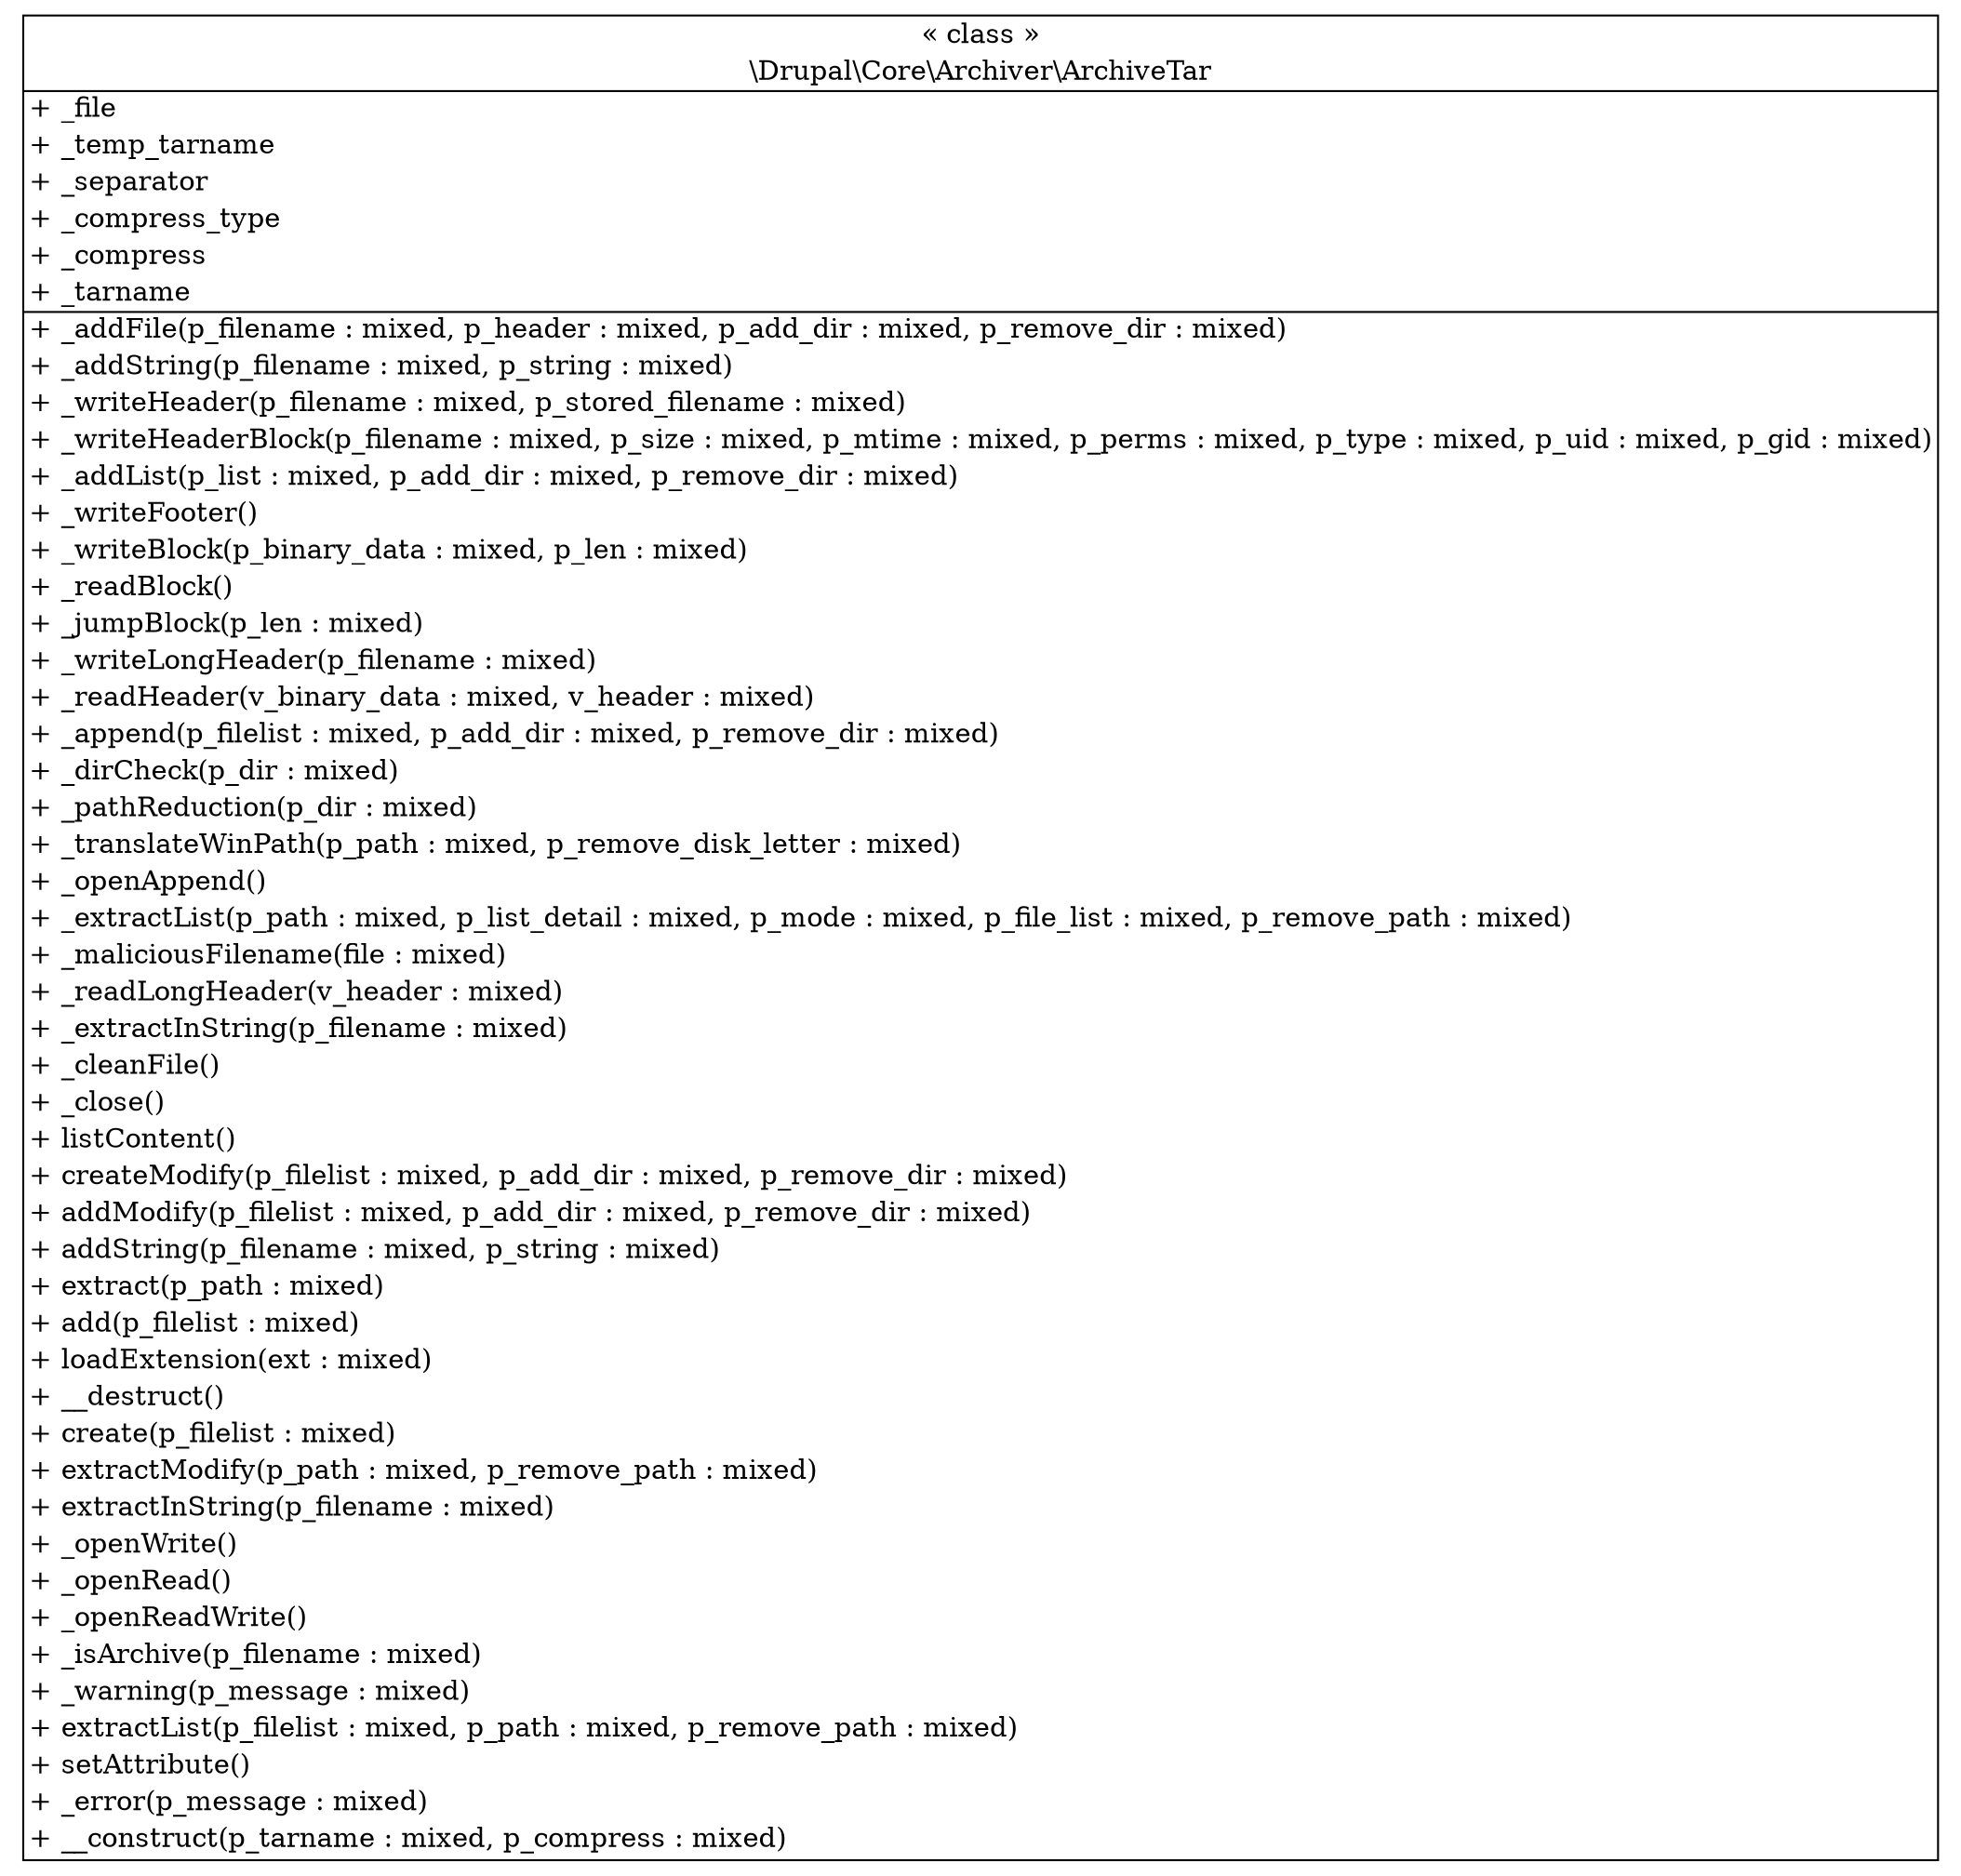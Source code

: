 digraph "Class Diagram" {
  node [shape=plaintext]
  "\\Drupal\\Core\\Archiver\\ArchiveTar" [
    label=<
<table border="1" cellpadding="2" cellspacing="0" cellborder="0">
<tr><td align="center">&laquo; class &raquo;</td></tr>
<tr><td align="center" title="class ArchiveTar">\\Drupal\\Core\\Archiver\\ArchiveTar</td></tr><hr />
<tr><td align="left" title="public _file">+ _file</td></tr>
<tr><td align="left" title="public _temp_tarname">+ _temp_tarname</td></tr>
<tr><td align="left" title="public _separator">+ _separator</td></tr>
<tr><td align="left" title="public _compress_type">+ _compress_type</td></tr>
<tr><td align="left" title="public _compress">+ _compress</td></tr>
<tr><td align="left" title="public _tarname">+ _tarname</td></tr>
<hr />
<tr><td align="left" title="public _addFile">+ _addFile(p_filename : mixed, p_header : mixed, p_add_dir : mixed, p_remove_dir : mixed)</td></tr>
<tr><td align="left" title="public _addString">+ _addString(p_filename : mixed, p_string : mixed)</td></tr>
<tr><td align="left" title="public _writeHeader">+ _writeHeader(p_filename : mixed, p_stored_filename : mixed)</td></tr>
<tr><td align="left" title="public _writeHeaderBlock">+ _writeHeaderBlock(p_filename : mixed, p_size : mixed, p_mtime : mixed, p_perms : mixed, p_type : mixed, p_uid : mixed, p_gid : mixed)</td></tr>
<tr><td align="left" title="public _addList">+ _addList(p_list : mixed, p_add_dir : mixed, p_remove_dir : mixed)</td></tr>
<tr><td align="left" title="public _writeFooter">+ _writeFooter()</td></tr>
<tr><td align="left" title="public _writeBlock">+ _writeBlock(p_binary_data : mixed, p_len : mixed)</td></tr>
<tr><td align="left" title="public _readBlock">+ _readBlock()</td></tr>
<tr><td align="left" title="public _jumpBlock">+ _jumpBlock(p_len : mixed)</td></tr>
<tr><td align="left" title="public _writeLongHeader">+ _writeLongHeader(p_filename : mixed)</td></tr>
<tr><td align="left" title="public _readHeader">+ _readHeader(v_binary_data : mixed, v_header : mixed)</td></tr>
<tr><td align="left" title="public _append">+ _append(p_filelist : mixed, p_add_dir : mixed, p_remove_dir : mixed)</td></tr>
<tr><td align="left" title="public _dirCheck">+ _dirCheck(p_dir : mixed)</td></tr>
<tr><td align="left" title="public _pathReduction">+ _pathReduction(p_dir : mixed)</td></tr>
<tr><td align="left" title="public _translateWinPath">+ _translateWinPath(p_path : mixed, p_remove_disk_letter : mixed)</td></tr>
<tr><td align="left" title="public _openAppend">+ _openAppend()</td></tr>
<tr><td align="left" title="public _extractList">+ _extractList(p_path : mixed, p_list_detail : mixed, p_mode : mixed, p_file_list : mixed, p_remove_path : mixed)</td></tr>
<tr><td align="left" title="public _maliciousFilename">+ _maliciousFilename(file : mixed)</td></tr>
<tr><td align="left" title="public _readLongHeader">+ _readLongHeader(v_header : mixed)</td></tr>
<tr><td align="left" title="public _extractInString">+ _extractInString(p_filename : mixed)</td></tr>
<tr><td align="left" title="public _cleanFile">+ _cleanFile()</td></tr>
<tr><td align="left" title="public _close">+ _close()</td></tr>
<tr><td align="left" title="public listContent">+ listContent()</td></tr>
<tr><td align="left" title="public createModify">+ createModify(p_filelist : mixed, p_add_dir : mixed, p_remove_dir : mixed)</td></tr>
<tr><td align="left" title="public addModify">+ addModify(p_filelist : mixed, p_add_dir : mixed, p_remove_dir : mixed)</td></tr>
<tr><td align="left" title="public addString">+ addString(p_filename : mixed, p_string : mixed)</td></tr>
<tr><td align="left" title="public extract">+ extract(p_path : mixed)</td></tr>
<tr><td align="left" title="public add">+ add(p_filelist : mixed)</td></tr>
<tr><td align="left" title="public loadExtension">+ loadExtension(ext : mixed)</td></tr>
<tr><td align="left" title="public __destruct">+ __destruct()</td></tr>
<tr><td align="left" title="public create">+ create(p_filelist : mixed)</td></tr>
<tr><td align="left" title="public extractModify">+ extractModify(p_path : mixed, p_remove_path : mixed)</td></tr>
<tr><td align="left" title="public extractInString">+ extractInString(p_filename : mixed)</td></tr>
<tr><td align="left" title="public _openWrite">+ _openWrite()</td></tr>
<tr><td align="left" title="public _openRead">+ _openRead()</td></tr>
<tr><td align="left" title="public _openReadWrite">+ _openReadWrite()</td></tr>
<tr><td align="left" title="public _isArchive">+ _isArchive(p_filename : mixed)</td></tr>
<tr><td align="left" title="public _warning">+ _warning(p_message : mixed)</td></tr>
<tr><td align="left" title="public extractList">+ extractList(p_filelist : mixed, p_path : mixed, p_remove_path : mixed)</td></tr>
<tr><td align="left" title="public setAttribute">+ setAttribute()</td></tr>
<tr><td align="left" title="public _error">+ _error(p_message : mixed)</td></tr>
<tr><td align="left" title="public __construct">+ __construct(p_tarname : mixed, p_compress : mixed)</td></tr>
</table>
  >
  ];
}